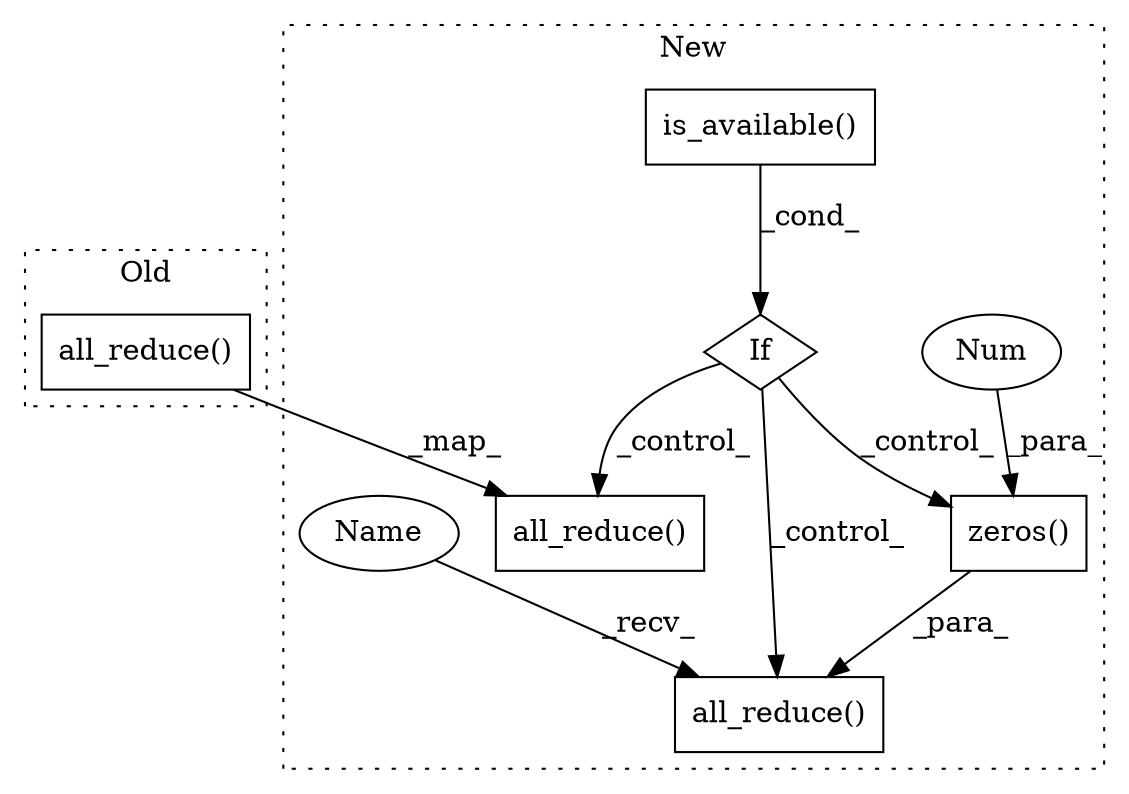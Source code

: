 digraph G {
subgraph cluster0 {
1 [label="all_reduce()" a="75" s="3598,3635" l="16,1" shape="box"];
label = "Old";
style="dotted";
}
subgraph cluster1 {
2 [label="all_reduce()" a="75" s="3640,3677" l="16,1" shape="box"];
3 [label="If" a="96" s="3598" l="3" shape="diamond"];
4 [label="is_available()" a="75" s="3601" l="25" shape="box"];
5 [label="zeros()" a="75" s="3721,3734" l="12,1" shape="box"];
6 [label="all_reduce()" a="75" s="3705,3735" l="16,1" shape="box"];
7 [label="Num" a="76" s="3733" l="1" shape="ellipse"];
8 [label="Name" a="87" s="3705" l="4" shape="ellipse"];
label = "New";
style="dotted";
}
1 -> 2 [label="_map_"];
3 -> 2 [label="_control_"];
3 -> 5 [label="_control_"];
3 -> 6 [label="_control_"];
4 -> 3 [label="_cond_"];
5 -> 6 [label="_para_"];
7 -> 5 [label="_para_"];
8 -> 6 [label="_recv_"];
}